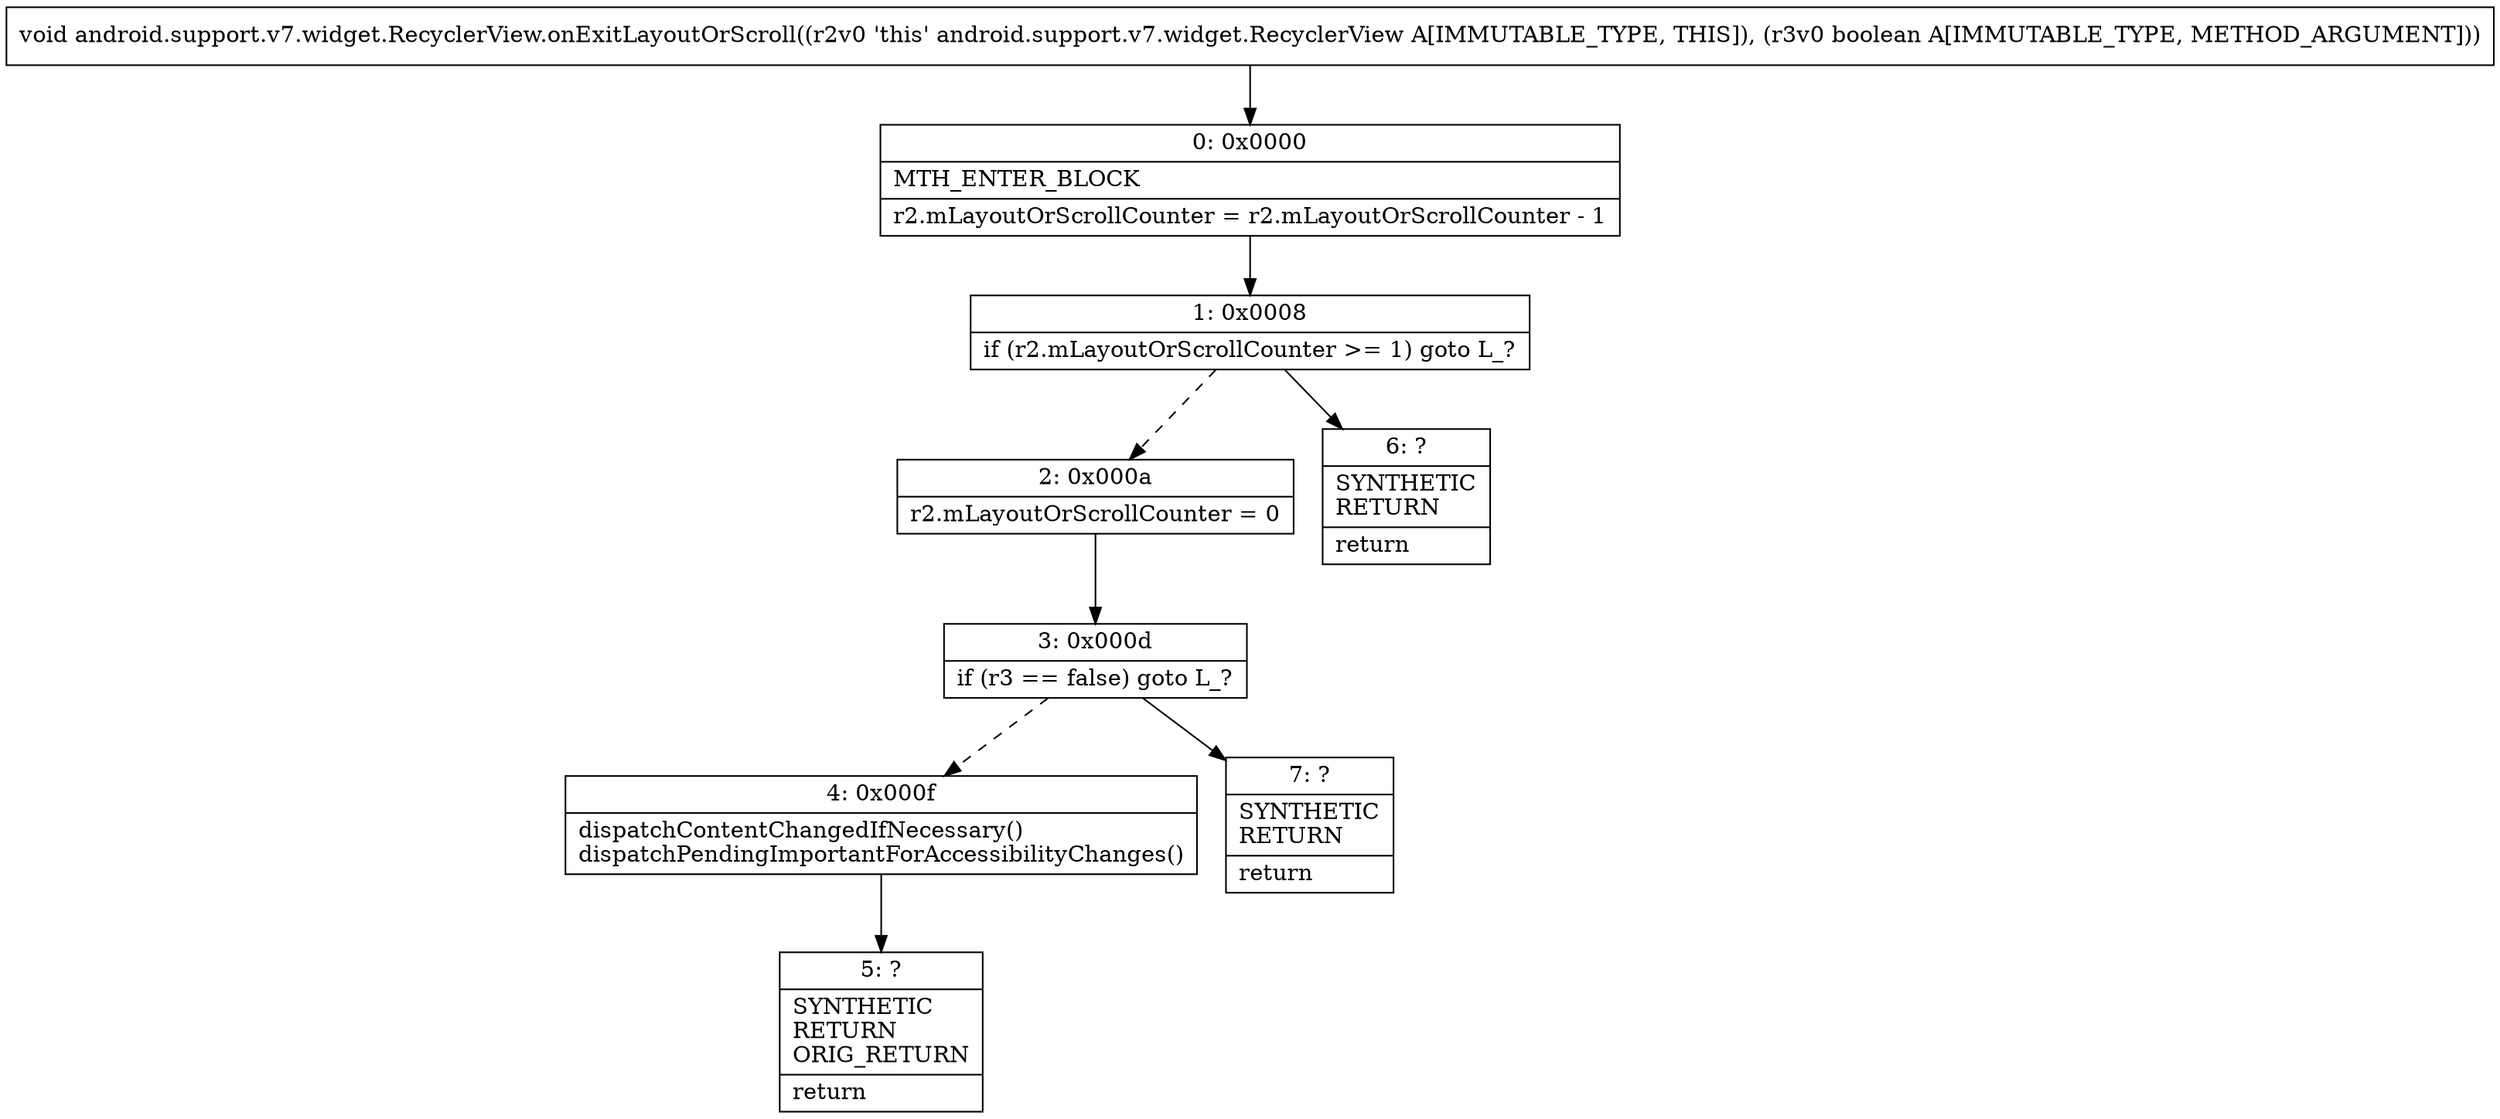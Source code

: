 digraph "CFG forandroid.support.v7.widget.RecyclerView.onExitLayoutOrScroll(Z)V" {
Node_0 [shape=record,label="{0\:\ 0x0000|MTH_ENTER_BLOCK\l|r2.mLayoutOrScrollCounter = r2.mLayoutOrScrollCounter \- 1\l}"];
Node_1 [shape=record,label="{1\:\ 0x0008|if (r2.mLayoutOrScrollCounter \>= 1) goto L_?\l}"];
Node_2 [shape=record,label="{2\:\ 0x000a|r2.mLayoutOrScrollCounter = 0\l}"];
Node_3 [shape=record,label="{3\:\ 0x000d|if (r3 == false) goto L_?\l}"];
Node_4 [shape=record,label="{4\:\ 0x000f|dispatchContentChangedIfNecessary()\ldispatchPendingImportantForAccessibilityChanges()\l}"];
Node_5 [shape=record,label="{5\:\ ?|SYNTHETIC\lRETURN\lORIG_RETURN\l|return\l}"];
Node_6 [shape=record,label="{6\:\ ?|SYNTHETIC\lRETURN\l|return\l}"];
Node_7 [shape=record,label="{7\:\ ?|SYNTHETIC\lRETURN\l|return\l}"];
MethodNode[shape=record,label="{void android.support.v7.widget.RecyclerView.onExitLayoutOrScroll((r2v0 'this' android.support.v7.widget.RecyclerView A[IMMUTABLE_TYPE, THIS]), (r3v0 boolean A[IMMUTABLE_TYPE, METHOD_ARGUMENT])) }"];
MethodNode -> Node_0;
Node_0 -> Node_1;
Node_1 -> Node_2[style=dashed];
Node_1 -> Node_6;
Node_2 -> Node_3;
Node_3 -> Node_4[style=dashed];
Node_3 -> Node_7;
Node_4 -> Node_5;
}


